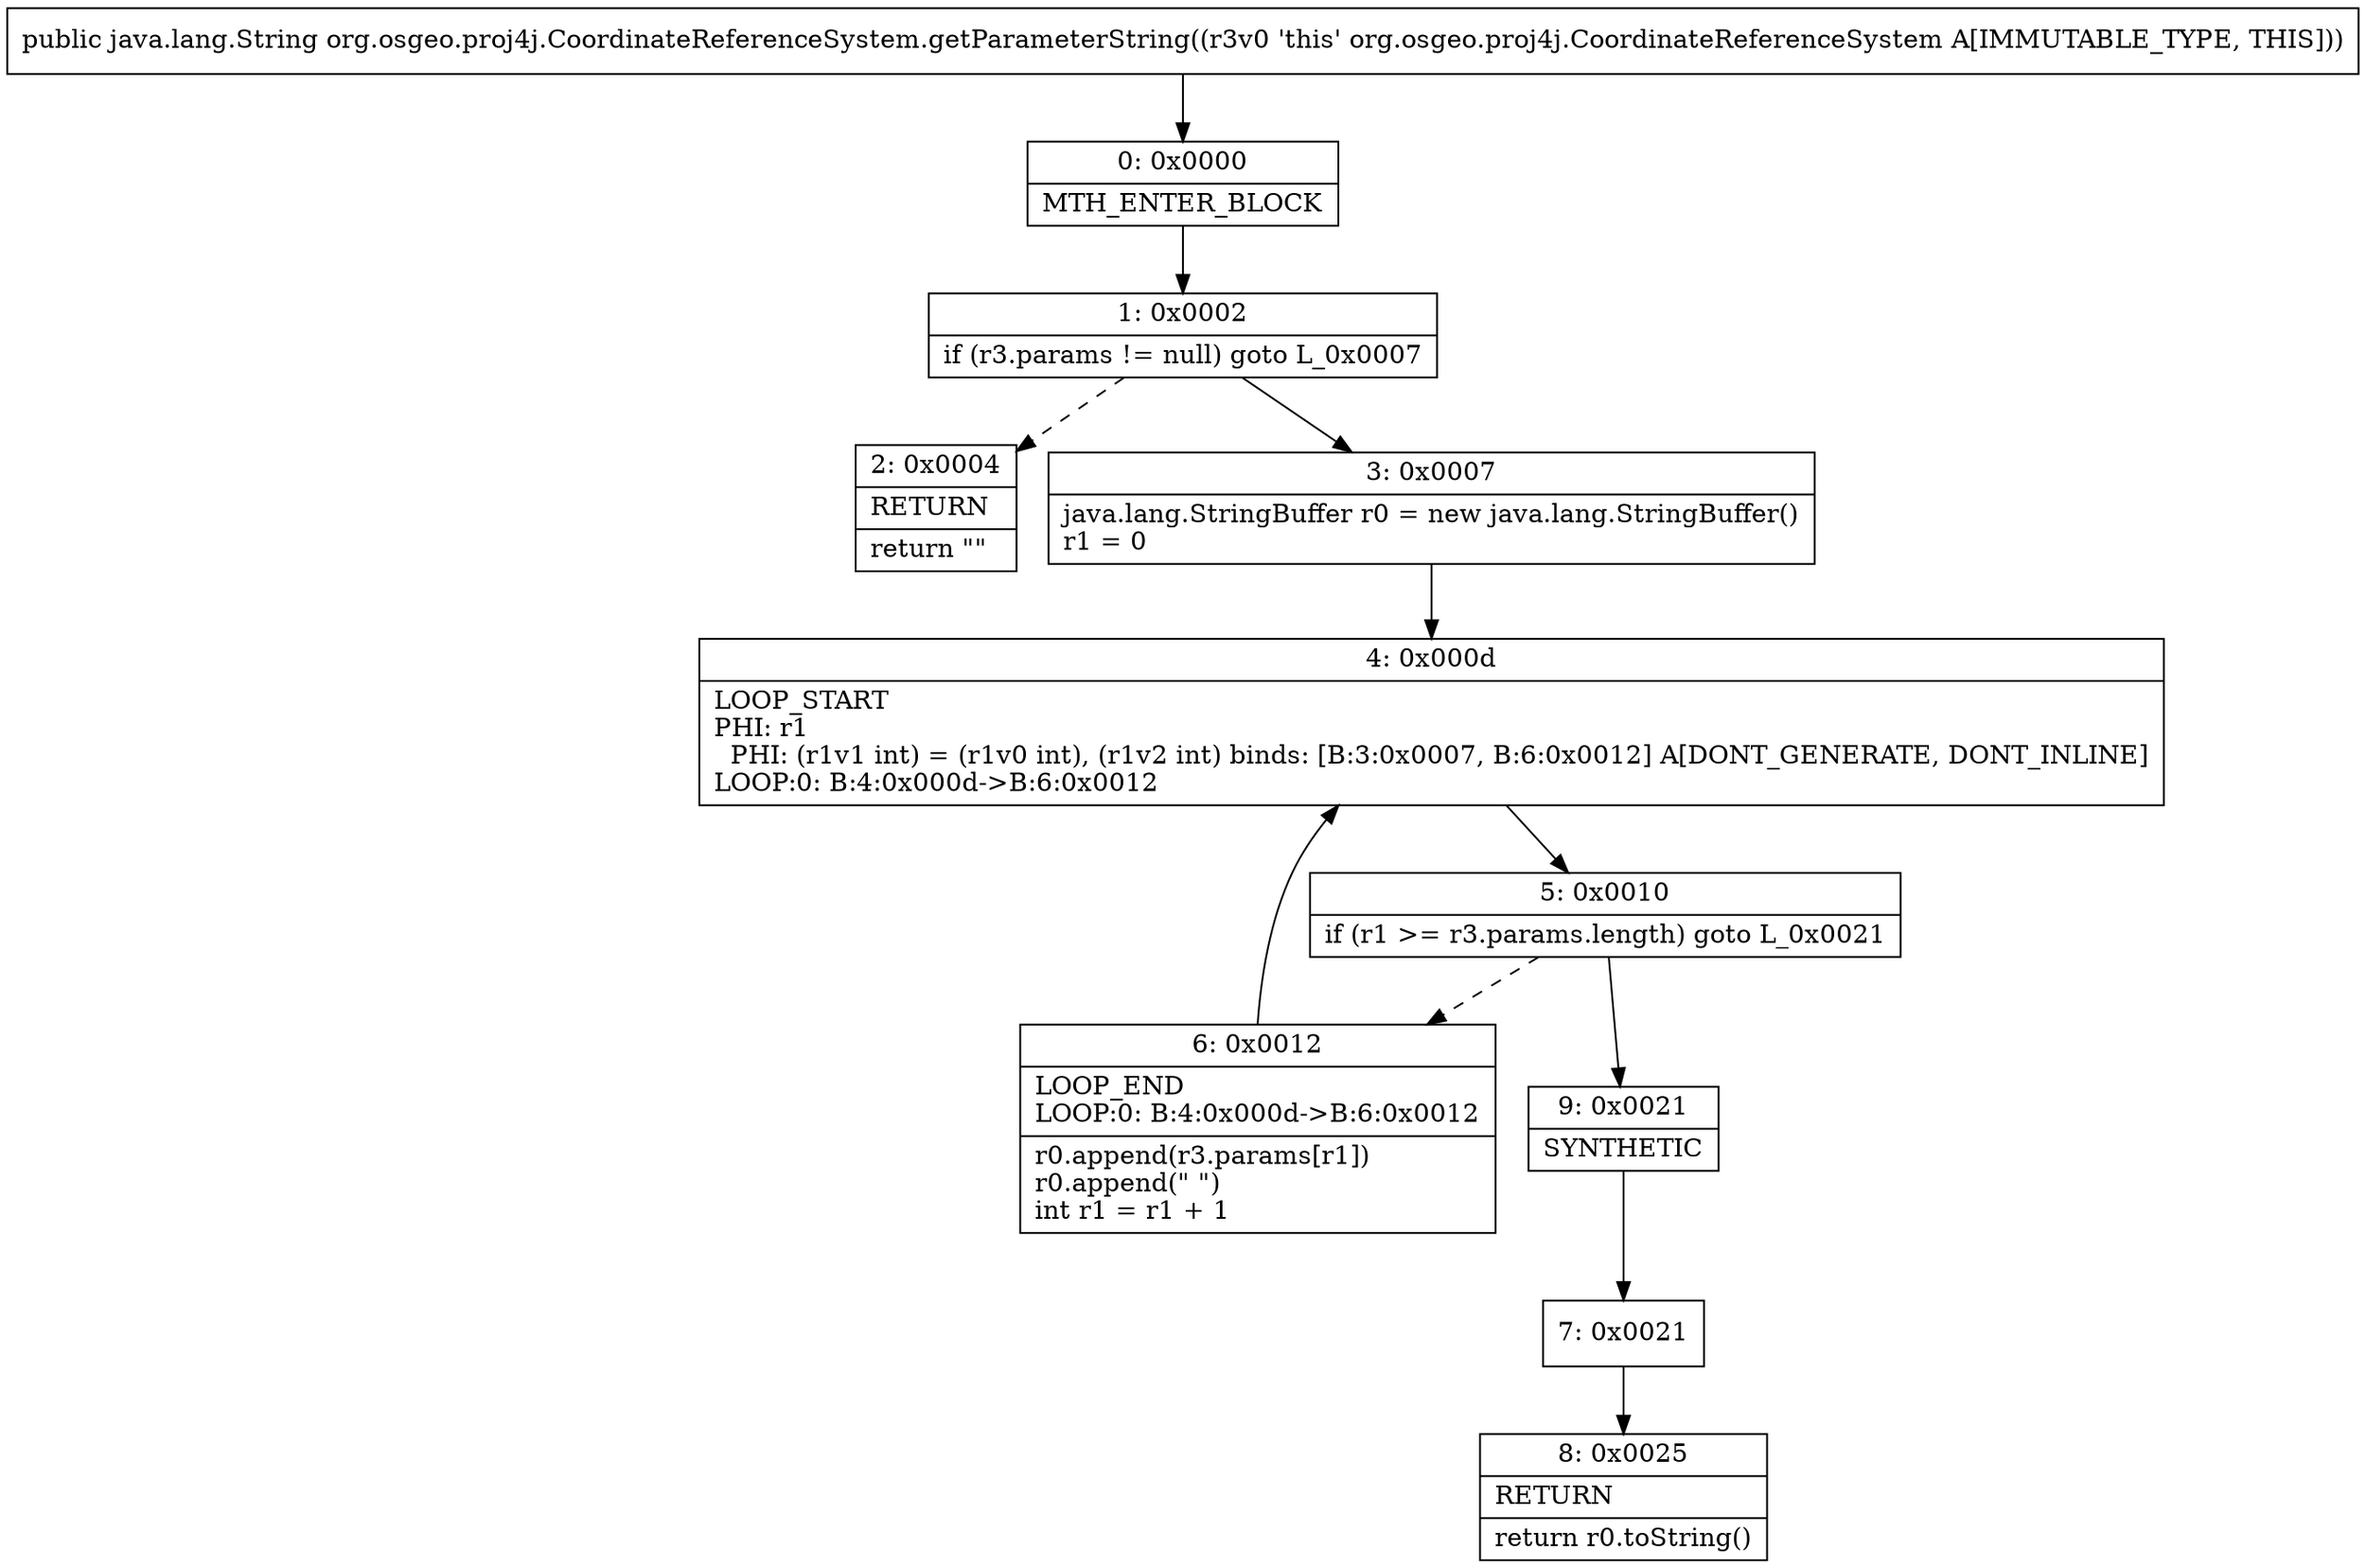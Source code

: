 digraph "CFG fororg.osgeo.proj4j.CoordinateReferenceSystem.getParameterString()Ljava\/lang\/String;" {
Node_0 [shape=record,label="{0\:\ 0x0000|MTH_ENTER_BLOCK\l}"];
Node_1 [shape=record,label="{1\:\ 0x0002|if (r3.params != null) goto L_0x0007\l}"];
Node_2 [shape=record,label="{2\:\ 0x0004|RETURN\l|return \"\"\l}"];
Node_3 [shape=record,label="{3\:\ 0x0007|java.lang.StringBuffer r0 = new java.lang.StringBuffer()\lr1 = 0\l}"];
Node_4 [shape=record,label="{4\:\ 0x000d|LOOP_START\lPHI: r1 \l  PHI: (r1v1 int) = (r1v0 int), (r1v2 int) binds: [B:3:0x0007, B:6:0x0012] A[DONT_GENERATE, DONT_INLINE]\lLOOP:0: B:4:0x000d\-\>B:6:0x0012\l}"];
Node_5 [shape=record,label="{5\:\ 0x0010|if (r1 \>= r3.params.length) goto L_0x0021\l}"];
Node_6 [shape=record,label="{6\:\ 0x0012|LOOP_END\lLOOP:0: B:4:0x000d\-\>B:6:0x0012\l|r0.append(r3.params[r1])\lr0.append(\" \")\lint r1 = r1 + 1\l}"];
Node_7 [shape=record,label="{7\:\ 0x0021}"];
Node_8 [shape=record,label="{8\:\ 0x0025|RETURN\l|return r0.toString()\l}"];
Node_9 [shape=record,label="{9\:\ 0x0021|SYNTHETIC\l}"];
MethodNode[shape=record,label="{public java.lang.String org.osgeo.proj4j.CoordinateReferenceSystem.getParameterString((r3v0 'this' org.osgeo.proj4j.CoordinateReferenceSystem A[IMMUTABLE_TYPE, THIS])) }"];
MethodNode -> Node_0;
Node_0 -> Node_1;
Node_1 -> Node_2[style=dashed];
Node_1 -> Node_3;
Node_3 -> Node_4;
Node_4 -> Node_5;
Node_5 -> Node_6[style=dashed];
Node_5 -> Node_9;
Node_6 -> Node_4;
Node_7 -> Node_8;
Node_9 -> Node_7;
}

